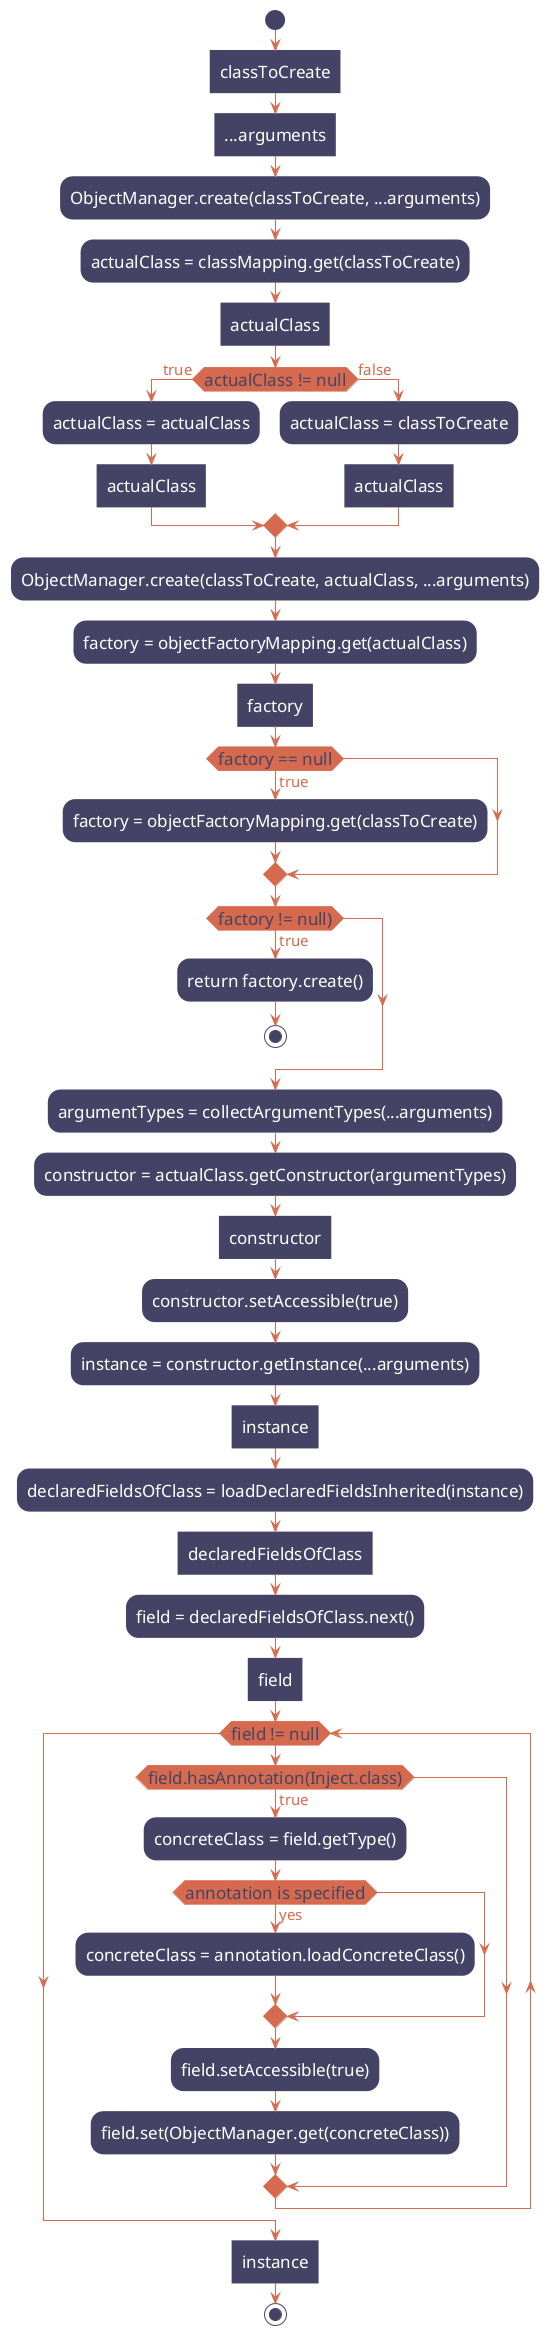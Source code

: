@startuml
'https://plantuml.com/activity-diagram-beta

<style>
activityDiagram {
  BackgroundColor #444365
  BorderColor #444365
  LineColor #444365
  FontColor #FFF
  FontSize 17
  FontName arial

  diamond {
    BackgroundColor #d56a4e
    BorderColor #d56a4e
    LineColor #d56a4e
    FontColor #444365
    FontName arial
    FontSize 17
  }
  arrow {
    LineColor #d56a4e
    FontColor #d56a4e
    FontName Impact
    FontSize 15
  }
  partition {
    LineColor #d56a4e
    FontColor #d56a4e
    FontSize 20
    RoundCorner 10
    BackgroundColor lightgray
  }
}
document {
   BackgroundColor white
}
</style>

start
:classToCreate]
:...arguments]
:ObjectManager.create(classToCreate, ...arguments);
:actualClass = classMapping.get(classToCreate);
:actualClass]
if (actualClass != null) is (true) then
  :actualClass = actualClass;
  :actualClass]
else (false)
  :actualClass = classToCreate;
  :actualClass]
endif
:ObjectManager.create(classToCreate, actualClass, ...arguments);

:factory = objectFactoryMapping.get(actualClass);
:factory]
if (factory == null) is (true) then
  :factory = objectFactoryMapping.get(classToCreate);
endif

if (factory != null)) is (true) then
  :return factory.create();
  stop
endif

:argumentTypes = collectArgumentTypes(...arguments);
:constructor = actualClass.getConstructor(argumentTypes);
:constructor]
:constructor.setAccessible(true);
:instance = constructor.getInstance(...arguments);
:instance]
:declaredFieldsOfClass = loadDeclaredFieldsInherited(instance);
:declaredFieldsOfClass]
:field = declaredFieldsOfClass.next();
:field]

while (field != null)
  if (field.hasAnnotation(Inject.class)) is (true) then
    :concreteClass = field.getType();
    if (annotation is specified) is (yes) then
      :concreteClass = annotation.loadConcreteClass();
    endif
    :field.setAccessible(true);
    :field.set(ObjectManager.get(concreteClass));
  endif
endwhile

:instance]

stop

@enduml
